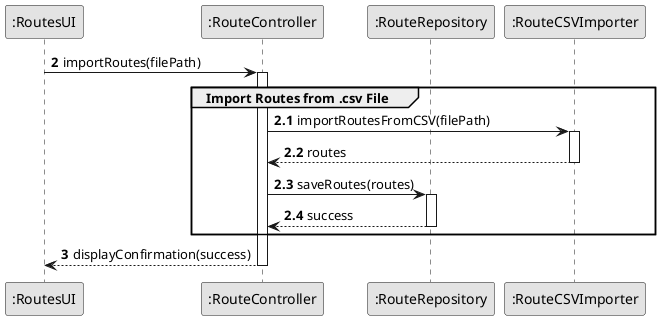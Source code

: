 @startuml
skinparam monochrome true
skinparam packageStyle rectangle
skinparam shadowing false

autonumber

'hide footbox
participant ":RoutesUI" as UI
participant ":RouteController" as CTR
participant ":RouteRepository" as Repository
participant ":RouteCSVImporter" as Importer
autonumber 2


UI -> CTR : importRoutes(filePath)
autonumber 2.1

activate CTR

  Group Import Routes from .csv File

    CTR -> Importer : importRoutesFromCSV(filePath)
    activate Importer


    Importer --> CTR : routes
    deactivate Importer

    CTR -> Repository : saveRoutes(routes)
    activate Repository

    Repository --> CTR : success
    deactivate Repository
    end
    autonumber 3


CTR --> UI : displayConfirmation(success)
deactivate CTR


@enduml
